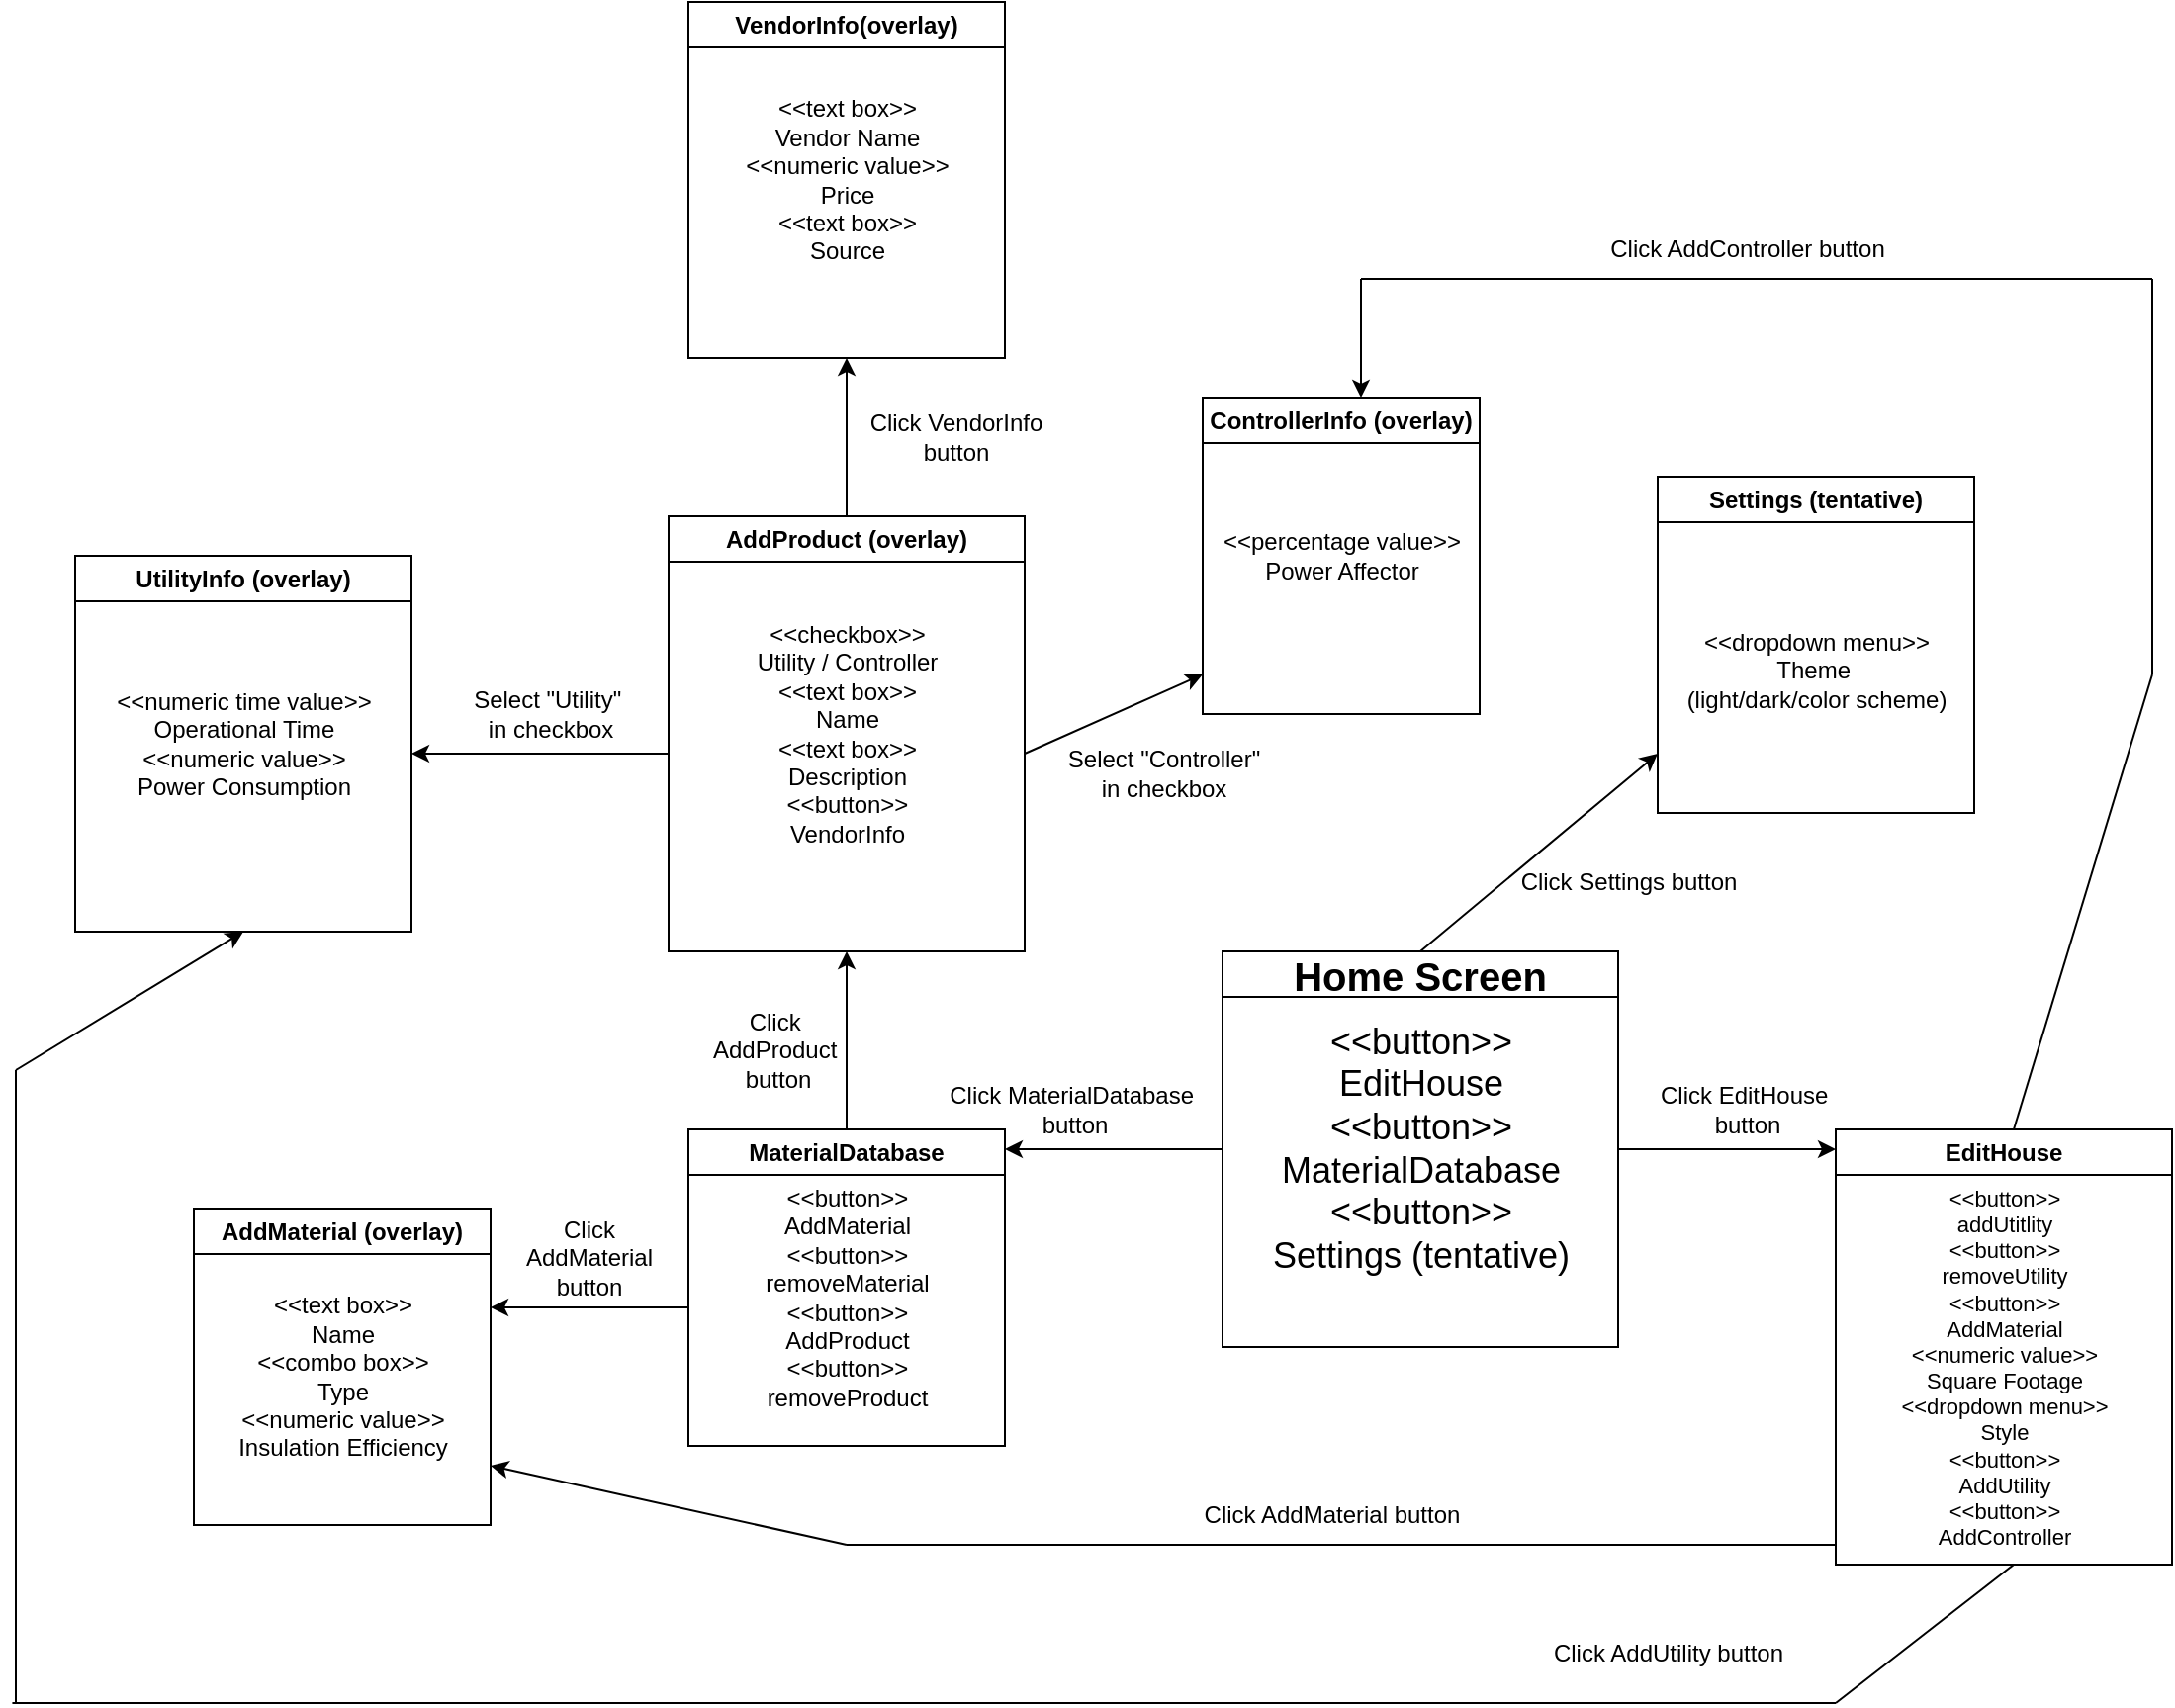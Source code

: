 <mxfile version="24.3.0" type="github">
  <diagram name="Page-1" id="PuLB1DdDrO7nmJHF8hCm">
    <mxGraphModel dx="2093" dy="1942" grid="1" gridSize="10" guides="1" tooltips="1" connect="1" arrows="1" fold="1" page="1" pageScale="1" pageWidth="850" pageHeight="1100" math="0" shadow="0">
      <root>
        <mxCell id="0" />
        <mxCell id="1" parent="0" />
        <mxCell id="OUQnIHwVqGI0HXNHsA7D-2" value="&lt;font style=&quot;font-size: 20px;&quot;&gt;Home Screen&lt;/font&gt;" style="swimlane;whiteSpace=wrap;html=1;" parent="1" vertex="1">
          <mxGeometry x="290" y="140" width="200" height="200" as="geometry" />
        </mxCell>
        <mxCell id="OUQnIHwVqGI0HXNHsA7D-3" value="&lt;font style=&quot;font-size: 18px;&quot;&gt;&amp;lt;&amp;lt;button&amp;gt;&amp;gt;&lt;/font&gt;&lt;div style=&quot;font-size: 18px;&quot;&gt;&lt;font style=&quot;font-size: 18px;&quot;&gt;EditHouse&lt;/font&gt;&lt;/div&gt;&lt;div style=&quot;font-size: 18px;&quot;&gt;&lt;font style=&quot;font-size: 18px;&quot;&gt;&amp;lt;&amp;lt;button&amp;gt;&amp;gt;&lt;/font&gt;&lt;/div&gt;&lt;div style=&quot;font-size: 18px;&quot;&gt;&lt;font style=&quot;font-size: 18px;&quot;&gt;MaterialDatabase&lt;/font&gt;&lt;/div&gt;&lt;div style=&quot;font-size: 18px;&quot;&gt;&lt;font style=&quot;font-size: 18px;&quot;&gt;&amp;lt;&amp;lt;button&amp;gt;&amp;gt;&lt;/font&gt;&lt;/div&gt;&lt;div style=&quot;font-size: 18px;&quot;&gt;&lt;font style=&quot;font-size: 18px;&quot;&gt;Settings (tentative)&lt;/font&gt;&lt;/div&gt;" style="text;html=1;align=center;verticalAlign=middle;resizable=0;points=[];autosize=1;strokeColor=none;fillColor=none;" parent="OUQnIHwVqGI0HXNHsA7D-2" vertex="1">
          <mxGeometry x="15" y="30" width="170" height="140" as="geometry" />
        </mxCell>
        <mxCell id="OUQnIHwVqGI0HXNHsA7D-4" value="" style="endArrow=classic;html=1;rounded=0;" parent="1" edge="1">
          <mxGeometry width="50" height="50" relative="1" as="geometry">
            <mxPoint x="490" y="240" as="sourcePoint" />
            <mxPoint x="600" y="240" as="targetPoint" />
          </mxGeometry>
        </mxCell>
        <mxCell id="OUQnIHwVqGI0HXNHsA7D-5" value="Click EditHouse&amp;nbsp;&lt;div&gt;button&lt;/div&gt;" style="text;html=1;align=center;verticalAlign=middle;resizable=0;points=[];autosize=1;strokeColor=none;fillColor=none;" parent="1" vertex="1">
          <mxGeometry x="500" y="200" width="110" height="40" as="geometry" />
        </mxCell>
        <mxCell id="OUQnIHwVqGI0HXNHsA7D-6" value="EditHouse" style="swimlane;whiteSpace=wrap;html=1;" parent="1" vertex="1">
          <mxGeometry x="600" y="230" width="170" height="220" as="geometry" />
        </mxCell>
        <mxCell id="OUQnIHwVqGI0HXNHsA7D-7" value="&lt;font style=&quot;font-size: 11px;&quot;&gt;&amp;lt;&amp;lt;button&amp;gt;&amp;gt;&lt;/font&gt;&lt;div style=&quot;font-size: 11px;&quot;&gt;&lt;font style=&quot;font-size: 11px;&quot;&gt;addUtitlity&lt;/font&gt;&lt;/div&gt;&lt;div style=&quot;font-size: 11px;&quot;&gt;&lt;font style=&quot;font-size: 11px;&quot;&gt;&amp;lt;&amp;lt;button&amp;gt;&amp;gt;&lt;/font&gt;&lt;/div&gt;&lt;div style=&quot;font-size: 11px;&quot;&gt;&lt;font style=&quot;font-size: 11px;&quot;&gt;removeUtility&lt;/font&gt;&lt;/div&gt;&lt;div style=&quot;font-size: 11px;&quot;&gt;&lt;font style=&quot;font-size: 11px;&quot;&gt;&amp;lt;&amp;lt;button&amp;gt;&amp;gt;&lt;br&gt;AddMaterial&lt;/font&gt;&lt;/div&gt;&lt;div style=&quot;font-size: 11px;&quot;&gt;&lt;font style=&quot;font-size: 11px;&quot;&gt;&amp;lt;&amp;lt;numeric value&amp;gt;&amp;gt;&lt;br&gt;Square Footage&lt;/font&gt;&lt;/div&gt;&lt;div style=&quot;font-size: 11px;&quot;&gt;&lt;font style=&quot;font-size: 11px;&quot;&gt;&amp;lt;&amp;lt;dropdown menu&amp;gt;&amp;gt;&lt;/font&gt;&lt;/div&gt;&lt;div style=&quot;font-size: 11px;&quot;&gt;&lt;font style=&quot;font-size: 11px;&quot;&gt;Style&lt;/font&gt;&lt;/div&gt;&lt;div style=&quot;font-size: 11px;&quot;&gt;&lt;font style=&quot;font-size: 11px;&quot;&gt;&amp;lt;&amp;lt;button&amp;gt;&amp;gt;&lt;/font&gt;&lt;/div&gt;&lt;div style=&quot;font-size: 11px;&quot;&gt;&lt;font style=&quot;font-size: 11px;&quot;&gt;AddUtility&lt;/font&gt;&lt;/div&gt;&lt;div style=&quot;font-size: 11px;&quot;&gt;&lt;font style=&quot;font-size: 11px;&quot;&gt;&amp;lt;&amp;lt;button&amp;gt;&amp;gt;&lt;br&gt;AddController&lt;/font&gt;&lt;/div&gt;" style="text;html=1;align=center;verticalAlign=middle;resizable=0;points=[];autosize=1;strokeColor=none;fillColor=none;" parent="OUQnIHwVqGI0HXNHsA7D-6" vertex="1">
          <mxGeometry x="20" y="20" width="130" height="200" as="geometry" />
        </mxCell>
        <mxCell id="OUQnIHwVqGI0HXNHsA7D-9" value="" style="endArrow=classic;html=1;rounded=0;exitX=0;exitY=0.5;exitDx=0;exitDy=0;" parent="1" source="OUQnIHwVqGI0HXNHsA7D-2" edge="1">
          <mxGeometry width="50" height="50" relative="1" as="geometry">
            <mxPoint x="310" y="310" as="sourcePoint" />
            <mxPoint x="180" y="240" as="targetPoint" />
          </mxGeometry>
        </mxCell>
        <mxCell id="OUQnIHwVqGI0HXNHsA7D-10" value="Click MaterialDatabase&amp;nbsp;&lt;div&gt;button&lt;/div&gt;" style="text;html=1;align=center;verticalAlign=middle;resizable=0;points=[];autosize=1;strokeColor=none;fillColor=none;" parent="1" vertex="1">
          <mxGeometry x="140" y="200" width="150" height="40" as="geometry" />
        </mxCell>
        <mxCell id="OUQnIHwVqGI0HXNHsA7D-11" value="MaterialDatabase" style="swimlane;whiteSpace=wrap;html=1;" parent="1" vertex="1">
          <mxGeometry x="20" y="230" width="160" height="160" as="geometry" />
        </mxCell>
        <mxCell id="OUQnIHwVqGI0HXNHsA7D-18" value="&amp;lt;&amp;lt;button&amp;gt;&amp;gt;&lt;div&gt;AddMaterial&lt;/div&gt;&lt;div&gt;&amp;lt;&amp;lt;button&amp;gt;&amp;gt;&lt;/div&gt;&lt;div&gt;removeMaterial&lt;/div&gt;&lt;div&gt;&amp;lt;&amp;lt;button&amp;gt;&amp;gt;&lt;/div&gt;&lt;div&gt;AddProduct&lt;/div&gt;&lt;div&gt;&amp;lt;&amp;lt;button&amp;gt;&amp;gt;&lt;/div&gt;&lt;div&gt;removeProduct&lt;/div&gt;" style="text;html=1;align=center;verticalAlign=middle;resizable=0;points=[];autosize=1;strokeColor=none;fillColor=none;" parent="OUQnIHwVqGI0HXNHsA7D-11" vertex="1">
          <mxGeometry x="25" y="20" width="110" height="130" as="geometry" />
        </mxCell>
        <mxCell id="OUQnIHwVqGI0HXNHsA7D-19" value="" style="endArrow=classic;html=1;rounded=0;" parent="OUQnIHwVqGI0HXNHsA7D-11" edge="1">
          <mxGeometry width="50" height="50" relative="1" as="geometry">
            <mxPoint y="90" as="sourcePoint" />
            <mxPoint x="-100" y="90" as="targetPoint" />
          </mxGeometry>
        </mxCell>
        <mxCell id="OUQnIHwVqGI0HXNHsA7D-14" value="" style="endArrow=none;html=1;rounded=0;" parent="1" edge="1">
          <mxGeometry width="50" height="50" relative="1" as="geometry">
            <mxPoint x="100" y="440" as="sourcePoint" />
            <mxPoint x="600" y="440" as="targetPoint" />
          </mxGeometry>
        </mxCell>
        <mxCell id="OUQnIHwVqGI0HXNHsA7D-16" value="" style="endArrow=classic;html=1;rounded=0;" parent="1" edge="1">
          <mxGeometry width="50" height="50" relative="1" as="geometry">
            <mxPoint x="100" y="440" as="sourcePoint" />
            <mxPoint x="-80" y="400" as="targetPoint" />
          </mxGeometry>
        </mxCell>
        <mxCell id="OUQnIHwVqGI0HXNHsA7D-17" value="Click AddMaterial button" style="text;html=1;align=center;verticalAlign=middle;resizable=0;points=[];autosize=1;strokeColor=none;fillColor=none;" parent="1" vertex="1">
          <mxGeometry x="270" y="410" width="150" height="30" as="geometry" />
        </mxCell>
        <mxCell id="OUQnIHwVqGI0HXNHsA7D-20" value="Click AddMaterial button" style="text;html=1;align=center;verticalAlign=middle;whiteSpace=wrap;rounded=0;" parent="1" vertex="1">
          <mxGeometry x="-60" y="280" width="60" height="30" as="geometry" />
        </mxCell>
        <mxCell id="OUQnIHwVqGI0HXNHsA7D-21" value="AddMaterial (overlay)" style="swimlane;whiteSpace=wrap;html=1;" parent="1" vertex="1">
          <mxGeometry x="-230" y="270" width="150" height="160" as="geometry" />
        </mxCell>
        <mxCell id="OUQnIHwVqGI0HXNHsA7D-22" value="&amp;lt;&amp;lt;text box&amp;gt;&amp;gt;&lt;div&gt;Name&lt;/div&gt;&lt;div&gt;&amp;lt;&amp;lt;combo box&amp;gt;&amp;gt;&lt;/div&gt;&lt;div&gt;Type&lt;/div&gt;&lt;div&gt;&amp;lt;&amp;lt;numeric value&amp;gt;&amp;gt;&lt;br&gt;Insulation Efficiency&lt;/div&gt;" style="text;html=1;align=center;verticalAlign=middle;resizable=0;points=[];autosize=1;strokeColor=none;fillColor=none;" parent="OUQnIHwVqGI0HXNHsA7D-21" vertex="1">
          <mxGeometry x="10" y="35" width="130" height="100" as="geometry" />
        </mxCell>
        <mxCell id="OUQnIHwVqGI0HXNHsA7D-23" value="" style="endArrow=classic;html=1;rounded=0;" parent="1" edge="1">
          <mxGeometry width="50" height="50" relative="1" as="geometry">
            <mxPoint x="100" y="230" as="sourcePoint" />
            <mxPoint x="100" y="140" as="targetPoint" />
          </mxGeometry>
        </mxCell>
        <mxCell id="OUQnIHwVqGI0HXNHsA7D-24" value="Click&amp;nbsp;&lt;div&gt;AddProduct&amp;nbsp;&lt;div&gt;button&lt;/div&gt;&lt;/div&gt;" style="text;html=1;align=center;verticalAlign=middle;resizable=0;points=[];autosize=1;strokeColor=none;fillColor=none;" parent="1" vertex="1">
          <mxGeometry x="20" y="160" width="90" height="60" as="geometry" />
        </mxCell>
        <mxCell id="OUQnIHwVqGI0HXNHsA7D-25" value="AddProduct (overlay)" style="swimlane;whiteSpace=wrap;html=1;" parent="1" vertex="1">
          <mxGeometry x="10" y="-80" width="180" height="220" as="geometry" />
        </mxCell>
        <mxCell id="OUQnIHwVqGI0HXNHsA7D-26" value="&amp;lt;&amp;lt;checkbox&amp;gt;&amp;gt;&lt;div&gt;Utility / Controller&lt;/div&gt;&lt;div&gt;&amp;lt;&amp;lt;text box&amp;gt;&amp;gt;&lt;/div&gt;&lt;div&gt;Name&lt;/div&gt;&lt;div&gt;&amp;lt;&amp;lt;text box&amp;gt;&amp;gt;&lt;/div&gt;&lt;div&gt;Description&lt;/div&gt;&lt;div&gt;&amp;lt;&amp;lt;button&amp;gt;&amp;gt;&lt;/div&gt;&lt;div&gt;VendorInfo&lt;/div&gt;" style="text;html=1;align=center;verticalAlign=middle;resizable=0;points=[];autosize=1;strokeColor=none;fillColor=none;" parent="OUQnIHwVqGI0HXNHsA7D-25" vertex="1">
          <mxGeometry x="35" y="45" width="110" height="130" as="geometry" />
        </mxCell>
        <mxCell id="OUQnIHwVqGI0HXNHsA7D-31" value="" style="endArrow=classic;html=1;rounded=0;" parent="OUQnIHwVqGI0HXNHsA7D-25" edge="1">
          <mxGeometry width="50" height="50" relative="1" as="geometry">
            <mxPoint y="120" as="sourcePoint" />
            <mxPoint x="-130" y="120" as="targetPoint" />
          </mxGeometry>
        </mxCell>
        <mxCell id="OUQnIHwVqGI0HXNHsA7D-27" value="" style="endArrow=classic;html=1;rounded=0;" parent="1" edge="1">
          <mxGeometry width="50" height="50" relative="1" as="geometry">
            <mxPoint x="190" y="40" as="sourcePoint" />
            <mxPoint x="280" as="targetPoint" />
          </mxGeometry>
        </mxCell>
        <mxCell id="OUQnIHwVqGI0HXNHsA7D-28" value="Select &quot;Controller&quot; &lt;br&gt;in checkbox" style="text;html=1;align=center;verticalAlign=middle;resizable=0;points=[];autosize=1;strokeColor=none;fillColor=none;" parent="1" vertex="1">
          <mxGeometry x="200" y="30" width="120" height="40" as="geometry" />
        </mxCell>
        <mxCell id="OUQnIHwVqGI0HXNHsA7D-29" value="ControllerInfo (overlay)" style="swimlane;whiteSpace=wrap;html=1;startSize=23;" parent="1" vertex="1">
          <mxGeometry x="280" y="-140" width="140" height="160" as="geometry" />
        </mxCell>
        <mxCell id="OUQnIHwVqGI0HXNHsA7D-35" value="&amp;lt;&amp;lt;percentage value&amp;gt;&amp;gt;&lt;div&gt;Power Affector&lt;/div&gt;" style="text;html=1;align=center;verticalAlign=middle;resizable=0;points=[];autosize=1;strokeColor=none;fillColor=none;" parent="OUQnIHwVqGI0HXNHsA7D-29" vertex="1">
          <mxGeometry y="60" width="140" height="40" as="geometry" />
        </mxCell>
        <mxCell id="OUQnIHwVqGI0HXNHsA7D-32" value="UtilityInfo (overlay)" style="swimlane;whiteSpace=wrap;html=1;" parent="1" vertex="1">
          <mxGeometry x="-290" y="-60" width="170" height="190" as="geometry" />
        </mxCell>
        <mxCell id="OUQnIHwVqGI0HXNHsA7D-34" value="&amp;lt;&amp;lt;numeric time value&amp;gt;&amp;gt;&lt;div&gt;Operational Time&lt;/div&gt;&lt;div&gt;&amp;lt;&amp;lt;numeric value&amp;gt;&amp;gt;&lt;br&gt;Power Consumption&lt;/div&gt;" style="text;html=1;align=center;verticalAlign=middle;resizable=0;points=[];autosize=1;strokeColor=none;fillColor=none;" parent="OUQnIHwVqGI0HXNHsA7D-32" vertex="1">
          <mxGeometry x="10" y="60" width="150" height="70" as="geometry" />
        </mxCell>
        <mxCell id="OUQnIHwVqGI0HXNHsA7D-33" value="Select &quot;Utility&quot;&amp;nbsp;&lt;div&gt;in checkbox&lt;/div&gt;" style="text;html=1;align=center;verticalAlign=middle;resizable=0;points=[];autosize=1;strokeColor=none;fillColor=none;" parent="1" vertex="1">
          <mxGeometry x="-100" width="100" height="40" as="geometry" />
        </mxCell>
        <mxCell id="OUQnIHwVqGI0HXNHsA7D-36" value="" style="endArrow=classic;html=1;rounded=0;" parent="1" edge="1">
          <mxGeometry width="50" height="50" relative="1" as="geometry">
            <mxPoint x="100" y="-80" as="sourcePoint" />
            <mxPoint x="100" y="-160" as="targetPoint" />
          </mxGeometry>
        </mxCell>
        <mxCell id="OUQnIHwVqGI0HXNHsA7D-37" value="VendorInfo(overlay)" style="swimlane;whiteSpace=wrap;html=1;" parent="1" vertex="1">
          <mxGeometry x="20" y="-340" width="160" height="180" as="geometry" />
        </mxCell>
        <mxCell id="OUQnIHwVqGI0HXNHsA7D-39" value="&amp;lt;&amp;lt;text box&amp;gt;&amp;gt;&lt;div&gt;Vendor Name&lt;/div&gt;&lt;div&gt;&amp;lt;&amp;lt;numeric value&amp;gt;&amp;gt;&lt;br&gt;Price&lt;/div&gt;&lt;div&gt;&amp;lt;&amp;lt;text box&amp;gt;&amp;gt;&lt;br&gt;Source&lt;/div&gt;" style="text;html=1;align=center;verticalAlign=middle;resizable=0;points=[];autosize=1;strokeColor=none;fillColor=none;" parent="OUQnIHwVqGI0HXNHsA7D-37" vertex="1">
          <mxGeometry x="15" y="40" width="130" height="100" as="geometry" />
        </mxCell>
        <mxCell id="OUQnIHwVqGI0HXNHsA7D-38" value="Click VendorInfo&lt;div&gt;button&lt;/div&gt;" style="text;html=1;align=center;verticalAlign=middle;resizable=0;points=[];autosize=1;strokeColor=none;fillColor=none;" parent="1" vertex="1">
          <mxGeometry x="100" y="-140" width="110" height="40" as="geometry" />
        </mxCell>
        <mxCell id="fruT9f8GjVpo4-_wTnko-1" value="" style="endArrow=classic;html=1;rounded=0;" edge="1" parent="1">
          <mxGeometry width="50" height="50" relative="1" as="geometry">
            <mxPoint x="390" y="140" as="sourcePoint" />
            <mxPoint x="510" y="40" as="targetPoint" />
          </mxGeometry>
        </mxCell>
        <mxCell id="fruT9f8GjVpo4-_wTnko-2" value="Settings (tentative)" style="swimlane;whiteSpace=wrap;html=1;" vertex="1" parent="1">
          <mxGeometry x="510" y="-100" width="160" height="170" as="geometry" />
        </mxCell>
        <mxCell id="fruT9f8GjVpo4-_wTnko-3" value="&amp;lt;&amp;lt;dropdown menu&amp;gt;&amp;gt;&lt;div&gt;Theme&amp;nbsp;&lt;/div&gt;&lt;div&gt;(light/dark/color scheme)&lt;br&gt;&lt;div&gt;&lt;br&gt;&lt;/div&gt;&lt;/div&gt;" style="text;html=1;align=center;verticalAlign=middle;resizable=0;points=[];autosize=1;strokeColor=none;fillColor=none;" vertex="1" parent="fruT9f8GjVpo4-_wTnko-2">
          <mxGeometry x="5" y="70" width="150" height="70" as="geometry" />
        </mxCell>
        <mxCell id="fruT9f8GjVpo4-_wTnko-4" value="Click Settings button" style="text;html=1;align=center;verticalAlign=middle;resizable=0;points=[];autosize=1;strokeColor=none;fillColor=none;" vertex="1" parent="1">
          <mxGeometry x="430" y="90" width="130" height="30" as="geometry" />
        </mxCell>
        <mxCell id="fruT9f8GjVpo4-_wTnko-8" value="" style="endArrow=none;html=1;rounded=0;" edge="1" parent="1">
          <mxGeometry width="50" height="50" relative="1" as="geometry">
            <mxPoint x="600" y="520" as="sourcePoint" />
            <mxPoint x="690" y="450" as="targetPoint" />
          </mxGeometry>
        </mxCell>
        <mxCell id="fruT9f8GjVpo4-_wTnko-9" value="" style="endArrow=none;html=1;rounded=0;" edge="1" parent="1">
          <mxGeometry width="50" height="50" relative="1" as="geometry">
            <mxPoint x="-321.778" y="520" as="sourcePoint" />
            <mxPoint x="600" y="520" as="targetPoint" />
          </mxGeometry>
        </mxCell>
        <mxCell id="fruT9f8GjVpo4-_wTnko-10" value="" style="endArrow=none;html=1;rounded=0;" edge="1" parent="1">
          <mxGeometry width="50" height="50" relative="1" as="geometry">
            <mxPoint x="-320" y="520" as="sourcePoint" />
            <mxPoint x="-320" y="200" as="targetPoint" />
          </mxGeometry>
        </mxCell>
        <mxCell id="fruT9f8GjVpo4-_wTnko-11" value="" style="endArrow=classic;html=1;rounded=0;entryX=0.5;entryY=1;entryDx=0;entryDy=0;" edge="1" parent="1" target="OUQnIHwVqGI0HXNHsA7D-32">
          <mxGeometry width="50" height="50" relative="1" as="geometry">
            <mxPoint x="-320" y="200" as="sourcePoint" />
            <mxPoint x="10" y="130" as="targetPoint" />
          </mxGeometry>
        </mxCell>
        <mxCell id="fruT9f8GjVpo4-_wTnko-12" value="Click AddUtility button" style="text;html=1;align=center;verticalAlign=middle;resizable=0;points=[];autosize=1;strokeColor=none;fillColor=none;" vertex="1" parent="1">
          <mxGeometry x="445" y="480" width="140" height="30" as="geometry" />
        </mxCell>
        <mxCell id="fruT9f8GjVpo4-_wTnko-13" value="" style="endArrow=none;html=1;rounded=0;" edge="1" parent="1">
          <mxGeometry width="50" height="50" relative="1" as="geometry">
            <mxPoint x="690" y="230" as="sourcePoint" />
            <mxPoint x="760" as="targetPoint" />
          </mxGeometry>
        </mxCell>
        <mxCell id="fruT9f8GjVpo4-_wTnko-14" value="" style="endArrow=none;html=1;rounded=0;" edge="1" parent="1">
          <mxGeometry width="50" height="50" relative="1" as="geometry">
            <mxPoint x="760" as="sourcePoint" />
            <mxPoint x="760" y="-200" as="targetPoint" />
          </mxGeometry>
        </mxCell>
        <mxCell id="fruT9f8GjVpo4-_wTnko-15" value="" style="endArrow=none;html=1;rounded=0;" edge="1" parent="1">
          <mxGeometry width="50" height="50" relative="1" as="geometry">
            <mxPoint x="360" y="-200" as="sourcePoint" />
            <mxPoint x="760" y="-200" as="targetPoint" />
          </mxGeometry>
        </mxCell>
        <mxCell id="fruT9f8GjVpo4-_wTnko-16" value="" style="endArrow=classic;html=1;rounded=0;" edge="1" parent="1">
          <mxGeometry width="50" height="50" relative="1" as="geometry">
            <mxPoint x="360" y="-200" as="sourcePoint" />
            <mxPoint x="360" y="-140" as="targetPoint" />
          </mxGeometry>
        </mxCell>
        <mxCell id="fruT9f8GjVpo4-_wTnko-17" value="Click AddController button" style="text;html=1;align=center;verticalAlign=middle;resizable=0;points=[];autosize=1;strokeColor=none;fillColor=none;" vertex="1" parent="1">
          <mxGeometry x="475" y="-230" width="160" height="30" as="geometry" />
        </mxCell>
      </root>
    </mxGraphModel>
  </diagram>
</mxfile>
